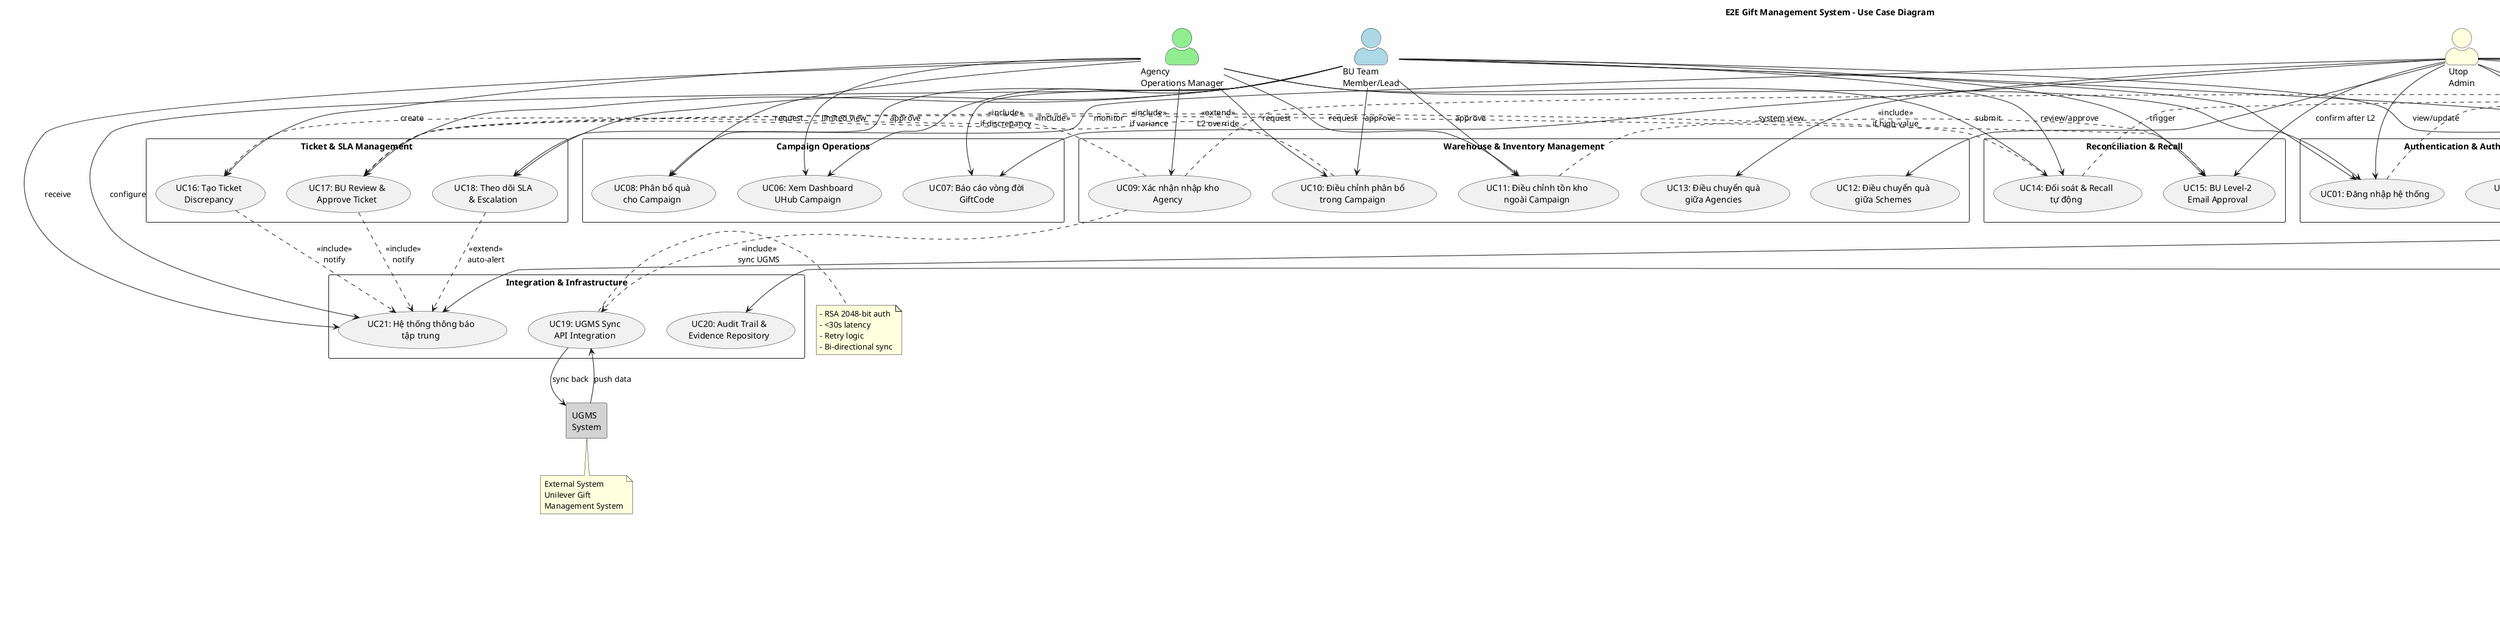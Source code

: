 @startuml E2E Gift Management System - Use Case Diagram

skinparam actorStyle awesome
skinparam packageStyle rectangle
skinparam backgroundColor #FEFEFE
skinparam shadowing false

title E2E Gift Management System - Use Case Diagram

' Actors
actor "BU Team\nMember/Lead" as BU #lightblue
actor "Agency\nOperations Manager" as Agency #lightgreen
actor "Utop\nAdmin" as Admin #lightyellow

' External System
rectangle "UGMS\nSystem" as UGMS #lightgray

' Package: Authentication & Authorization
package "Authentication & Authorization" {
  usecase "UC01: Đăng nhập hệ thống" as UC01
  usecase "UC02: Quản lý phân quyền\ntheo vai trò" as UC02
}

' Package: Master Data Management
package "Master Data Management" {
  usecase "UC03: Quản lý danh mục\nAgency (CRUD)" as UC03
  usecase "UC04: Quản lý Scheme\n(Campaign)" as UC04
  usecase "UC05: Quản lý GiftCode\n& Allocation" as UC05
}

' Package: Campaign Operations
package "Campaign Operations" {
  usecase "UC06: Xem Dashboard\nUHub Campaign" as UC06
  usecase "UC07: Báo cáo vòng đời\nGiftCode" as UC07
  usecase "UC08: Phân bổ quà\ncho Campaign" as UC08
}

' Package: Warehouse & Inventory
package "Warehouse & Inventory Management" {
  usecase "UC09: Xác nhận nhập kho\nAgency" as UC09
  usecase "UC10: Điều chỉnh phân bổ\ntrong Campaign" as UC10
  usecase "UC11: Điều chỉnh tồn kho\nngoài Campaign" as UC11
  usecase "UC12: Điều chuyển quà\ngiữa Schemes" as UC12
  usecase "UC13: Điều chuyển quà\ngiữa Agencies" as UC13
}

' Package: Reconciliation & Recall
package "Reconciliation & Recall" {
  usecase "UC14: Đối soát & Recall\ntự động" as UC14
  usecase "UC15: BU Level-2\nEmail Approval" as UC15
}

' Package: Ticket & Workflow
package "Ticket & SLA Management" {
  usecase "UC16: Tạo Ticket\nDiscrepancy" as UC16
  usecase "UC17: BU Review &\nApprove Ticket" as UC17
  usecase "UC18: Theo dõi SLA\n& Escalation" as UC18
}

' Package: Integration & Infrastructure
package "Integration & Infrastructure" {
  usecase "UC19: UGMS Sync\nAPI Integration" as UC19
  usecase "UC20: Audit Trail &\nEvidence Repository" as UC20
  usecase "UC21: Hệ thống thông báo\ntập trung" as UC21
}

' Relationships - Authentication
BU --> UC01
Agency --> UC01
Admin --> UC01
Admin --> UC02

' Relationships - Master Data
Admin --> UC03
Admin --> UC04
BU --> UC04 : view/update
Admin --> UC05
BU --> UC05 : view/update

' Relationships - Campaign Operations
BU --> UC06
Agency --> UC06 : limited view
BU --> UC07
Admin --> UC07 : system view
Agency --> UC08 : request
BU --> UC08 : approve

' Relationships - Warehouse & Inventory
Agency --> UC09
Agency --> UC10 : request
BU --> UC10 : approve
Agency --> UC11 : request
BU --> UC11 : approve
Admin --> UC12
Admin --> UC13

' Relationships - Reconciliation & Recall
Agency --> UC14 : submit
BU --> UC14 : review/approve
BU --> UC15 : trigger
Admin --> UC15 : confirm after L2

' Relationships - Ticket & SLA
Agency --> UC16 : create
BU --> UC17
BU --> UC18
Admin --> UC18 : monitor

' Relationships - Integration & Infrastructure
UGMS --> UC19 : push data
UC19 --> UGMS : sync back
Admin --> UC20 : view/manage
BU --> UC21 : configure
Agency --> UC21 : receive
Admin --> UC21 : receive

' Include relationships
UC09 .> UC16 : <<include>>\nif discrepancy
UC10 .> UC17 : <<include>>
UC11 .> UC15 : <<include>>\nif high-value
UC14 .> UC17 : <<include>>\nif variance
UC16 .> UC21 : <<include>>\nnotify
UC17 .> UC21 : <<include>>\nnotify
UC09 .> UC19 : <<include>>\nsync UGMS

' Extend relationships
UC15 ..> UC17 : <<extend>>\nL2 override
UC18 ..> UC21 : <<extend>>\nauto-alert

' Notes
note right of UC01
  - OAuth 2.0 + JWT
  - Session 8h expiry
  - Audit logging
end note

note right of UC09
  - PWA mobile-first
  - Photo evidence upload
  - Digital signature
  - Offline-capable
  - Real-time sync
end note

note right of UC14
  - 3-way comparison
  - Auto-reconciliation
  - GAP analysis
  - Re-use mechanism
end note

note right of UC19
  - RSA 2048-bit auth
  - <30s latency
  - Retry logic
  - Bi-directional sync
end note

note bottom of UGMS
  External System
  Unilever Gift
  Management System
end note

' Legend
legend right
  |= Symbol |= Meaning |
  | <<include>> | Mandatory dependency |
  | <<extend>> | Optional extension |
  |= Actor |= Role |
  | BU (Blue) | BU Team Member/Lead |
  | Agency (Green) | Agency Operations Manager |
  | Admin (Yellow) | Utop System Administrator |
  | UGMS (Gray) | External Integration System |
endlegend

@enduml